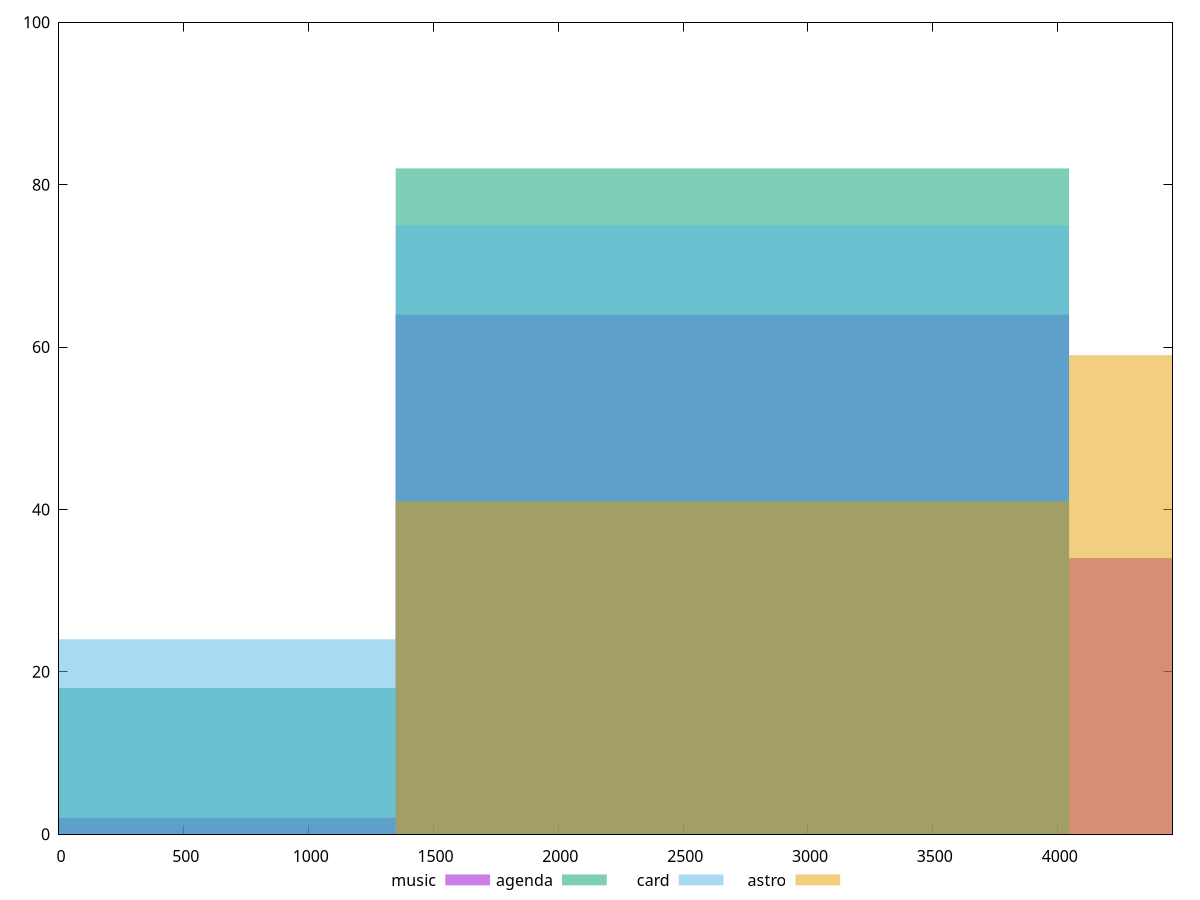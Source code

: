 reset

$music <<EOF
2697.0846694860675 64
0 2
5394.169338972135 34
EOF

$agenda <<EOF
2697.0846694860675 82
0 18
EOF

$card <<EOF
2697.0846694860675 75
0 24
EOF

$astro <<EOF
2697.0846694860675 41
5394.169338972135 59
EOF

set key outside below
set boxwidth 2697.0846694860675
set xrange [0:4460]
set yrange [0:100]
set trange [0:100]
set style fill transparent solid 0.5 noborder
set terminal svg size 640, 520 enhanced background rgb 'white'
set output "report/report_00029_2021-02-24T13-36-40.390Z/unused-javascript/comparison/histogram/all_raw.svg"

plot $music title "music" with boxes, \
     $agenda title "agenda" with boxes, \
     $card title "card" with boxes, \
     $astro title "astro" with boxes

reset
